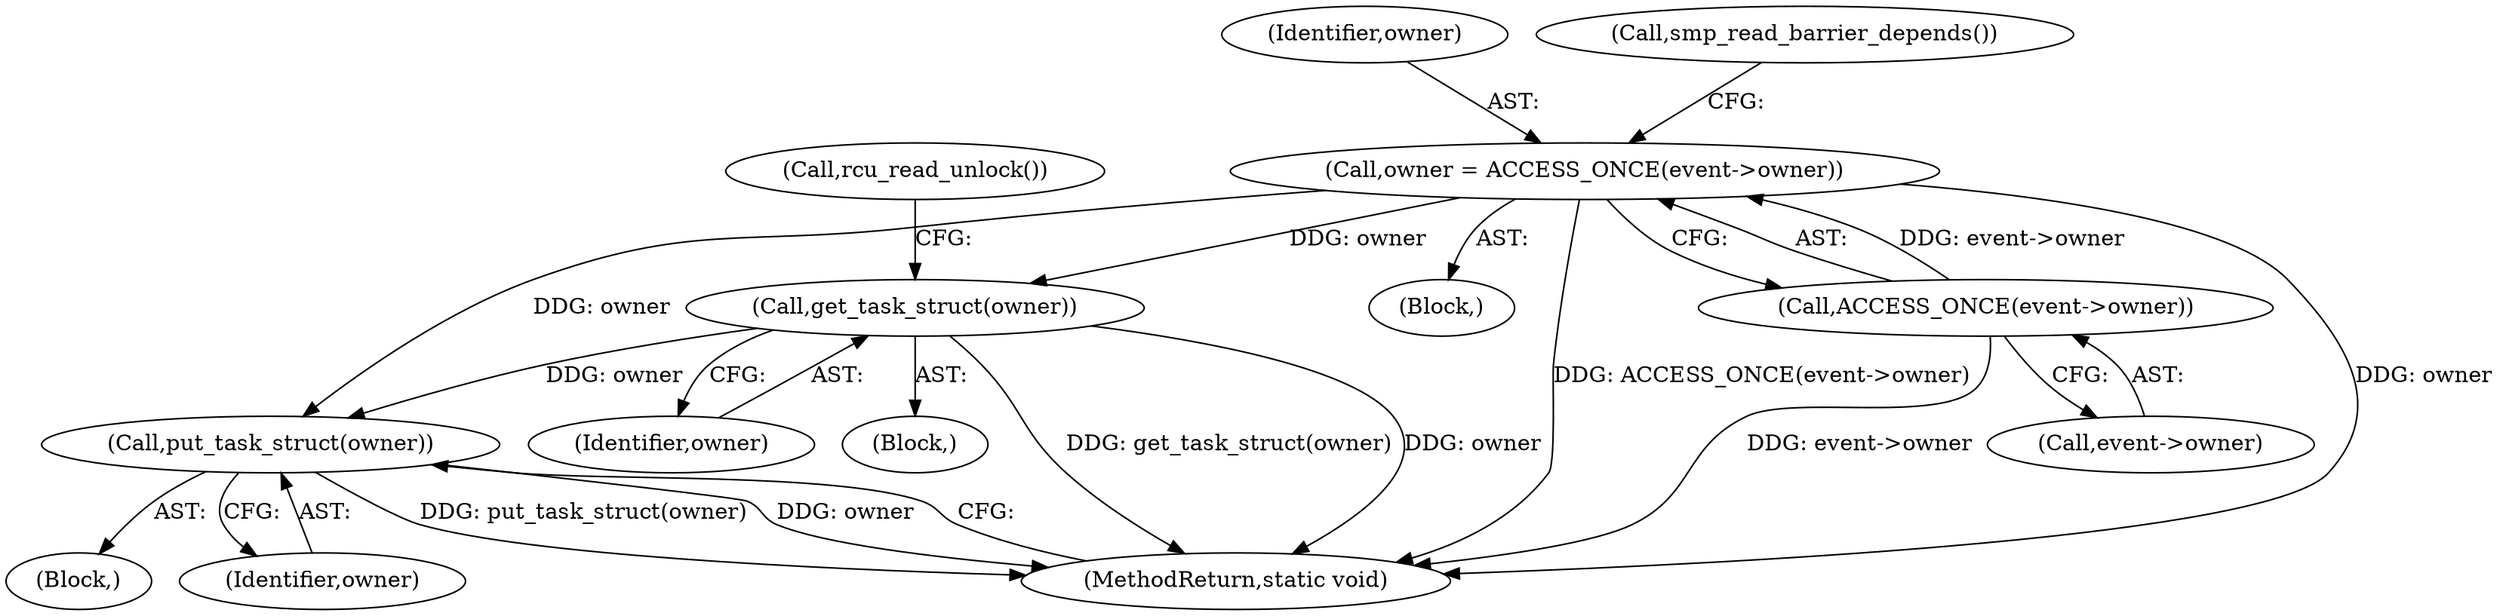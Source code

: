 digraph "0_linux_f63a8daa5812afef4f06c962351687e1ff9ccb2b_12@pointer" {
"1000143" [label="(Call,put_task_struct(owner))"];
"1000118" [label="(Call,get_task_struct(owner))"];
"1000108" [label="(Call,owner = ACCESS_ONCE(event->owner))"];
"1000110" [label="(Call,ACCESS_ONCE(event->owner))"];
"1000117" [label="(Block,)"];
"1000109" [label="(Identifier,owner)"];
"1000114" [label="(Call,smp_read_barrier_depends())"];
"1000111" [label="(Call,event->owner)"];
"1000145" [label="(MethodReturn,static void)"];
"1000110" [label="(Call,ACCESS_ONCE(event->owner))"];
"1000105" [label="(Block,)"];
"1000120" [label="(Call,rcu_read_unlock())"];
"1000119" [label="(Identifier,owner)"];
"1000118" [label="(Call,get_task_struct(owner))"];
"1000123" [label="(Block,)"];
"1000108" [label="(Call,owner = ACCESS_ONCE(event->owner))"];
"1000143" [label="(Call,put_task_struct(owner))"];
"1000144" [label="(Identifier,owner)"];
"1000143" -> "1000123"  [label="AST: "];
"1000143" -> "1000144"  [label="CFG: "];
"1000144" -> "1000143"  [label="AST: "];
"1000145" -> "1000143"  [label="CFG: "];
"1000143" -> "1000145"  [label="DDG: put_task_struct(owner)"];
"1000143" -> "1000145"  [label="DDG: owner"];
"1000118" -> "1000143"  [label="DDG: owner"];
"1000108" -> "1000143"  [label="DDG: owner"];
"1000118" -> "1000117"  [label="AST: "];
"1000118" -> "1000119"  [label="CFG: "];
"1000119" -> "1000118"  [label="AST: "];
"1000120" -> "1000118"  [label="CFG: "];
"1000118" -> "1000145"  [label="DDG: get_task_struct(owner)"];
"1000118" -> "1000145"  [label="DDG: owner"];
"1000108" -> "1000118"  [label="DDG: owner"];
"1000108" -> "1000105"  [label="AST: "];
"1000108" -> "1000110"  [label="CFG: "];
"1000109" -> "1000108"  [label="AST: "];
"1000110" -> "1000108"  [label="AST: "];
"1000114" -> "1000108"  [label="CFG: "];
"1000108" -> "1000145"  [label="DDG: owner"];
"1000108" -> "1000145"  [label="DDG: ACCESS_ONCE(event->owner)"];
"1000110" -> "1000108"  [label="DDG: event->owner"];
"1000110" -> "1000111"  [label="CFG: "];
"1000111" -> "1000110"  [label="AST: "];
"1000110" -> "1000145"  [label="DDG: event->owner"];
}
